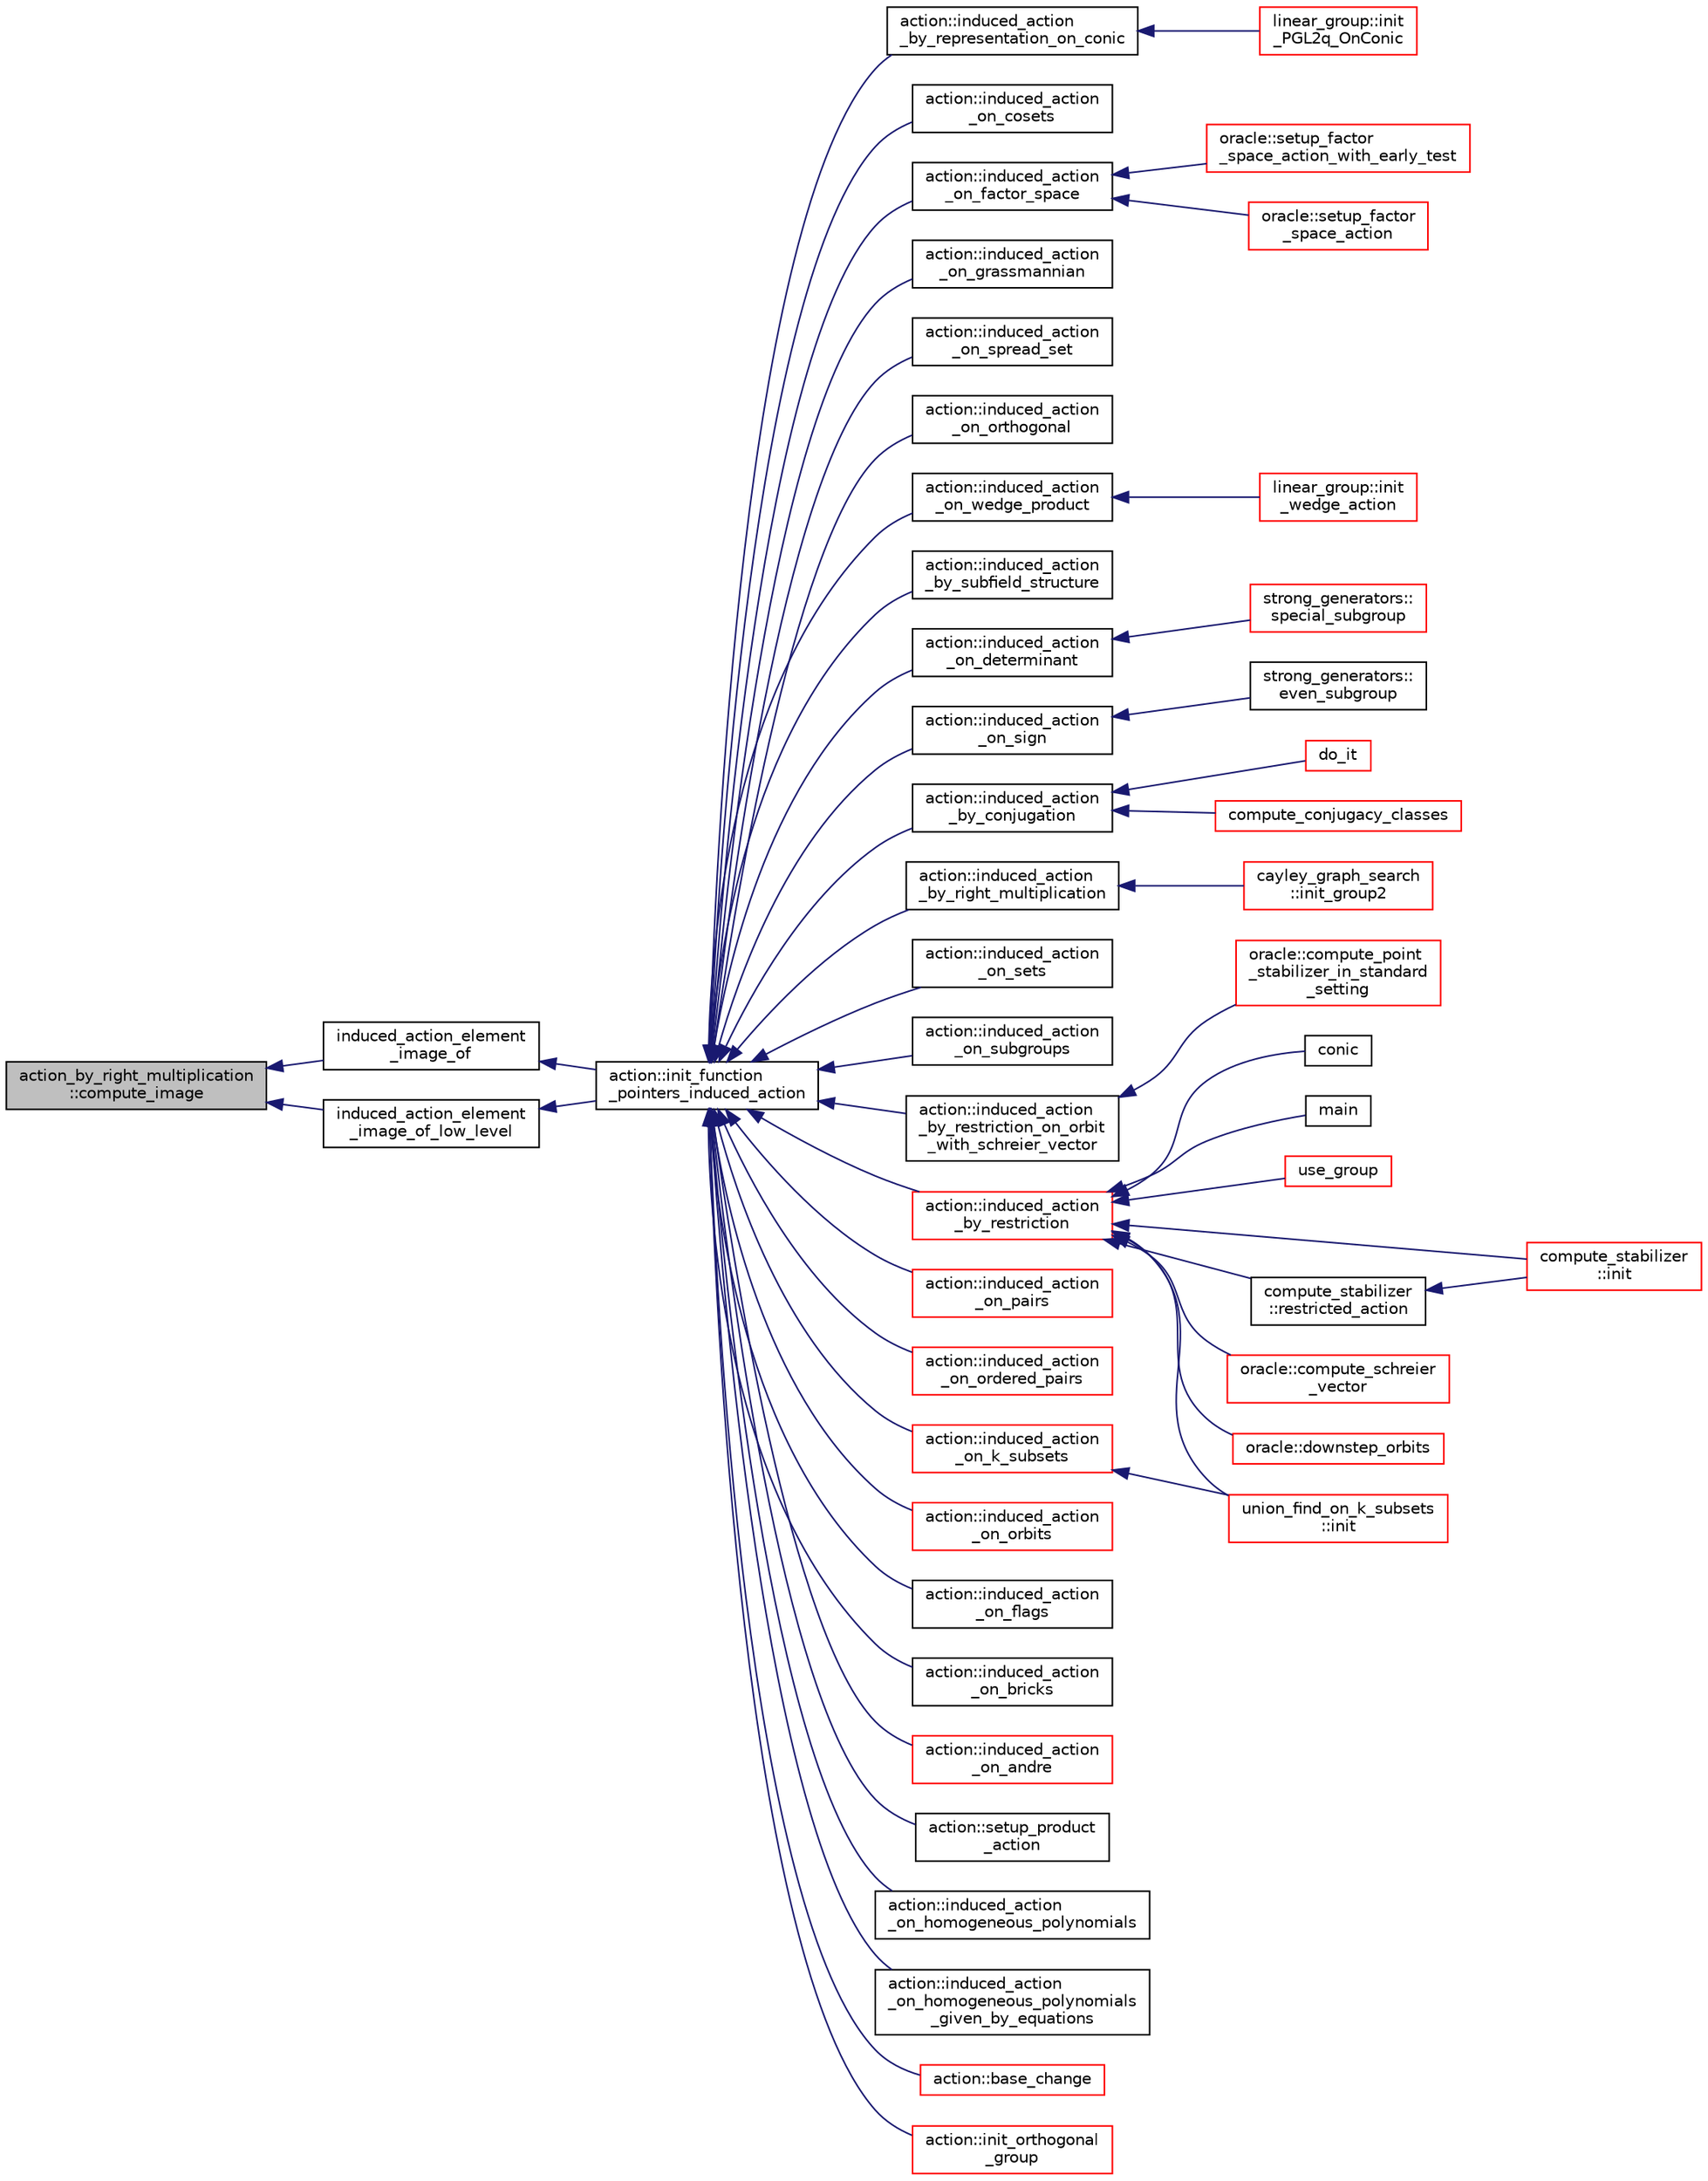 digraph "action_by_right_multiplication::compute_image"
{
  edge [fontname="Helvetica",fontsize="10",labelfontname="Helvetica",labelfontsize="10"];
  node [fontname="Helvetica",fontsize="10",shape=record];
  rankdir="LR";
  Node34 [label="action_by_right_multiplication\l::compute_image",height=0.2,width=0.4,color="black", fillcolor="grey75", style="filled", fontcolor="black"];
  Node34 -> Node35 [dir="back",color="midnightblue",fontsize="10",style="solid",fontname="Helvetica"];
  Node35 [label="induced_action_element\l_image_of",height=0.2,width=0.4,color="black", fillcolor="white", style="filled",URL="$d3/d27/interface_8_c.html#a821850d6c3988dd122de0489cd36f0f0"];
  Node35 -> Node36 [dir="back",color="midnightblue",fontsize="10",style="solid",fontname="Helvetica"];
  Node36 [label="action::init_function\l_pointers_induced_action",height=0.2,width=0.4,color="black", fillcolor="white", style="filled",URL="$d2/d86/classaction.html#a3b9287d084b24f7a3b9532a7589c58de"];
  Node36 -> Node37 [dir="back",color="midnightblue",fontsize="10",style="solid",fontname="Helvetica"];
  Node37 [label="action::induced_action\l_by_representation_on_conic",height=0.2,width=0.4,color="black", fillcolor="white", style="filled",URL="$d2/d86/classaction.html#a228538e3f07bc186db8eb5da8b90f617"];
  Node37 -> Node38 [dir="back",color="midnightblue",fontsize="10",style="solid",fontname="Helvetica"];
  Node38 [label="linear_group::init\l_PGL2q_OnConic",height=0.2,width=0.4,color="red", fillcolor="white", style="filled",URL="$df/d5a/classlinear__group.html#a84c4d6e1849da4c6f8f096a1af2a8270"];
  Node36 -> Node45 [dir="back",color="midnightblue",fontsize="10",style="solid",fontname="Helvetica"];
  Node45 [label="action::induced_action\l_on_cosets",height=0.2,width=0.4,color="black", fillcolor="white", style="filled",URL="$d2/d86/classaction.html#acbdff5ffed42af6a01f07dffb2787237"];
  Node36 -> Node46 [dir="back",color="midnightblue",fontsize="10",style="solid",fontname="Helvetica"];
  Node46 [label="action::induced_action\l_on_factor_space",height=0.2,width=0.4,color="black", fillcolor="white", style="filled",URL="$d2/d86/classaction.html#af501ff2aa74fb6049bee5c01cd8b909b"];
  Node46 -> Node47 [dir="back",color="midnightblue",fontsize="10",style="solid",fontname="Helvetica"];
  Node47 [label="oracle::setup_factor\l_space_action_with_early_test",height=0.2,width=0.4,color="red", fillcolor="white", style="filled",URL="$d7/da7/classoracle.html#a7c26a85886666829e9727df91d2f01ad"];
  Node46 -> Node127 [dir="back",color="midnightblue",fontsize="10",style="solid",fontname="Helvetica"];
  Node127 [label="oracle::setup_factor\l_space_action",height=0.2,width=0.4,color="red", fillcolor="white", style="filled",URL="$d7/da7/classoracle.html#a181e076f112ba1f32f5fb4e8abebdb18"];
  Node36 -> Node128 [dir="back",color="midnightblue",fontsize="10",style="solid",fontname="Helvetica"];
  Node128 [label="action::induced_action\l_on_grassmannian",height=0.2,width=0.4,color="black", fillcolor="white", style="filled",URL="$d2/d86/classaction.html#a295b730ecc0b0bf30f714094fef956ea"];
  Node36 -> Node129 [dir="back",color="midnightblue",fontsize="10",style="solid",fontname="Helvetica"];
  Node129 [label="action::induced_action\l_on_spread_set",height=0.2,width=0.4,color="black", fillcolor="white", style="filled",URL="$d2/d86/classaction.html#a7c5839c650592f083dc850d81ed05a5b"];
  Node36 -> Node130 [dir="back",color="midnightblue",fontsize="10",style="solid",fontname="Helvetica"];
  Node130 [label="action::induced_action\l_on_orthogonal",height=0.2,width=0.4,color="black", fillcolor="white", style="filled",URL="$d2/d86/classaction.html#a4f191cee643a81d7f18a4d729084e945"];
  Node36 -> Node131 [dir="back",color="midnightblue",fontsize="10",style="solid",fontname="Helvetica"];
  Node131 [label="action::induced_action\l_on_wedge_product",height=0.2,width=0.4,color="black", fillcolor="white", style="filled",URL="$d2/d86/classaction.html#af13a5da25b8e8597ab695edff222fb6a"];
  Node131 -> Node132 [dir="back",color="midnightblue",fontsize="10",style="solid",fontname="Helvetica"];
  Node132 [label="linear_group::init\l_wedge_action",height=0.2,width=0.4,color="red", fillcolor="white", style="filled",URL="$df/d5a/classlinear__group.html#a16a8a2a5fdc535f2263210ca7943119e"];
  Node36 -> Node133 [dir="back",color="midnightblue",fontsize="10",style="solid",fontname="Helvetica"];
  Node133 [label="action::induced_action\l_by_subfield_structure",height=0.2,width=0.4,color="black", fillcolor="white", style="filled",URL="$d2/d86/classaction.html#add42951bdab176ceed6cc4af05dfa948"];
  Node36 -> Node134 [dir="back",color="midnightblue",fontsize="10",style="solid",fontname="Helvetica"];
  Node134 [label="action::induced_action\l_on_determinant",height=0.2,width=0.4,color="black", fillcolor="white", style="filled",URL="$d2/d86/classaction.html#aa6b9d3c2ded2cae185ee31f2200ad0b5"];
  Node134 -> Node135 [dir="back",color="midnightblue",fontsize="10",style="solid",fontname="Helvetica"];
  Node135 [label="strong_generators::\lspecial_subgroup",height=0.2,width=0.4,color="red", fillcolor="white", style="filled",URL="$dc/d09/classstrong__generators.html#a78e9e4d012bb440194e2874c40ca9e29"];
  Node36 -> Node137 [dir="back",color="midnightblue",fontsize="10",style="solid",fontname="Helvetica"];
  Node137 [label="action::induced_action\l_on_sign",height=0.2,width=0.4,color="black", fillcolor="white", style="filled",URL="$d2/d86/classaction.html#ab17b07971b94eae7c5efa21b33f643f1"];
  Node137 -> Node138 [dir="back",color="midnightblue",fontsize="10",style="solid",fontname="Helvetica"];
  Node138 [label="strong_generators::\leven_subgroup",height=0.2,width=0.4,color="black", fillcolor="white", style="filled",URL="$dc/d09/classstrong__generators.html#a8c1a171968f012ec245b0487a6af66e0"];
  Node36 -> Node139 [dir="back",color="midnightblue",fontsize="10",style="solid",fontname="Helvetica"];
  Node139 [label="action::induced_action\l_by_conjugation",height=0.2,width=0.4,color="black", fillcolor="white", style="filled",URL="$d2/d86/classaction.html#a45fb7703c6acac791acdcde339d21cc2"];
  Node139 -> Node140 [dir="back",color="midnightblue",fontsize="10",style="solid",fontname="Helvetica"];
  Node140 [label="do_it",height=0.2,width=0.4,color="red", fillcolor="white", style="filled",URL="$da/da3/burnside_8_c.html#a6a1ed4d46bdb13e56112f47f0565c25b"];
  Node139 -> Node142 [dir="back",color="midnightblue",fontsize="10",style="solid",fontname="Helvetica"];
  Node142 [label="compute_conjugacy_classes",height=0.2,width=0.4,color="red", fillcolor="white", style="filled",URL="$dc/dd4/group__actions_8h.html#a3a3f311d8e19e481707b3e54dbb35066"];
  Node36 -> Node147 [dir="back",color="midnightblue",fontsize="10",style="solid",fontname="Helvetica"];
  Node147 [label="action::induced_action\l_by_right_multiplication",height=0.2,width=0.4,color="black", fillcolor="white", style="filled",URL="$d2/d86/classaction.html#aafa2818d9d98046507e2754938be0c04"];
  Node147 -> Node148 [dir="back",color="midnightblue",fontsize="10",style="solid",fontname="Helvetica"];
  Node148 [label="cayley_graph_search\l::init_group2",height=0.2,width=0.4,color="red", fillcolor="white", style="filled",URL="$de/dae/classcayley__graph__search.html#ac765646a4795740d7ac0a9407bf35f32"];
  Node36 -> Node150 [dir="back",color="midnightblue",fontsize="10",style="solid",fontname="Helvetica"];
  Node150 [label="action::induced_action\l_on_sets",height=0.2,width=0.4,color="black", fillcolor="white", style="filled",URL="$d2/d86/classaction.html#a09639acee6b88644c103b17050cc32f1"];
  Node36 -> Node151 [dir="back",color="midnightblue",fontsize="10",style="solid",fontname="Helvetica"];
  Node151 [label="action::induced_action\l_on_subgroups",height=0.2,width=0.4,color="black", fillcolor="white", style="filled",URL="$d2/d86/classaction.html#ad0de7ea45a2a73c1b8e0f52ee3ce4610"];
  Node36 -> Node152 [dir="back",color="midnightblue",fontsize="10",style="solid",fontname="Helvetica"];
  Node152 [label="action::induced_action\l_by_restriction_on_orbit\l_with_schreier_vector",height=0.2,width=0.4,color="black", fillcolor="white", style="filled",URL="$d2/d86/classaction.html#ad3ddab72625d9bebe7ac8eaef488cf4c"];
  Node152 -> Node153 [dir="back",color="midnightblue",fontsize="10",style="solid",fontname="Helvetica"];
  Node153 [label="oracle::compute_point\l_stabilizer_in_standard\l_setting",height=0.2,width=0.4,color="red", fillcolor="white", style="filled",URL="$d7/da7/classoracle.html#afa7b2b71cd2ccbb807a740d6e1085982"];
  Node36 -> Node154 [dir="back",color="midnightblue",fontsize="10",style="solid",fontname="Helvetica"];
  Node154 [label="action::induced_action\l_by_restriction",height=0.2,width=0.4,color="red", fillcolor="white", style="filled",URL="$d2/d86/classaction.html#a37c21f74a97c921d882a308370c06357"];
  Node154 -> Node58 [dir="back",color="midnightblue",fontsize="10",style="solid",fontname="Helvetica"];
  Node58 [label="conic",height=0.2,width=0.4,color="black", fillcolor="white", style="filled",URL="$d4/de8/conic_8_c.html#a96def9474b981a9d5831a9b48d85d652"];
  Node154 -> Node155 [dir="back",color="midnightblue",fontsize="10",style="solid",fontname="Helvetica"];
  Node155 [label="main",height=0.2,width=0.4,color="black", fillcolor="white", style="filled",URL="$d5/d0d/apps_2projective__space_2polar_8_c.html#a217dbf8b442f20279ea00b898af96f52"];
  Node154 -> Node85 [dir="back",color="midnightblue",fontsize="10",style="solid",fontname="Helvetica"];
  Node85 [label="use_group",height=0.2,width=0.4,color="red", fillcolor="white", style="filled",URL="$d9/d9f/all__cliques_8_c.html#aba62531e97173264c39afe2c7857af31"];
  Node154 -> Node156 [dir="back",color="midnightblue",fontsize="10",style="solid",fontname="Helvetica"];
  Node156 [label="union_find_on_k_subsets\l::init",height=0.2,width=0.4,color="red", fillcolor="white", style="filled",URL="$d3/d1b/classunion__find__on__k__subsets.html#aad0de310a8e8df1ff78ee2eaf3ec1e54"];
  Node154 -> Node158 [dir="back",color="midnightblue",fontsize="10",style="solid",fontname="Helvetica"];
  Node158 [label="compute_stabilizer\l::init",height=0.2,width=0.4,color="red", fillcolor="white", style="filled",URL="$d8/d30/classcompute__stabilizer.html#a36a1729430f317a65559220a8206a7d7"];
  Node154 -> Node163 [dir="back",color="midnightblue",fontsize="10",style="solid",fontname="Helvetica"];
  Node163 [label="compute_stabilizer\l::restricted_action",height=0.2,width=0.4,color="black", fillcolor="white", style="filled",URL="$d8/d30/classcompute__stabilizer.html#a895df470da0ac14f812c3c4b6f2280b9"];
  Node163 -> Node158 [dir="back",color="midnightblue",fontsize="10",style="solid",fontname="Helvetica"];
  Node154 -> Node164 [dir="back",color="midnightblue",fontsize="10",style="solid",fontname="Helvetica"];
  Node164 [label="oracle::compute_schreier\l_vector",height=0.2,width=0.4,color="red", fillcolor="white", style="filled",URL="$d7/da7/classoracle.html#a1ba7d398b51ed70f89b5ea54adb7b089"];
  Node154 -> Node174 [dir="back",color="midnightblue",fontsize="10",style="solid",fontname="Helvetica"];
  Node174 [label="oracle::downstep_orbits",height=0.2,width=0.4,color="red", fillcolor="white", style="filled",URL="$d7/da7/classoracle.html#a65ea623f3a7b2e3dba4e29638207bc53"];
  Node36 -> Node194 [dir="back",color="midnightblue",fontsize="10",style="solid",fontname="Helvetica"];
  Node194 [label="action::induced_action\l_on_pairs",height=0.2,width=0.4,color="red", fillcolor="white", style="filled",URL="$d2/d86/classaction.html#a4b01c7b3cc749218e9dbd84b9fed90b3"];
  Node36 -> Node196 [dir="back",color="midnightblue",fontsize="10",style="solid",fontname="Helvetica"];
  Node196 [label="action::induced_action\l_on_ordered_pairs",height=0.2,width=0.4,color="red", fillcolor="white", style="filled",URL="$d2/d86/classaction.html#ad290e0cc115881e0b9ddab7f7071975e"];
  Node36 -> Node197 [dir="back",color="midnightblue",fontsize="10",style="solid",fontname="Helvetica"];
  Node197 [label="action::induced_action\l_on_k_subsets",height=0.2,width=0.4,color="red", fillcolor="white", style="filled",URL="$d2/d86/classaction.html#a2eb6058853cffc4c099099e07ecbe612"];
  Node197 -> Node156 [dir="back",color="midnightblue",fontsize="10",style="solid",fontname="Helvetica"];
  Node36 -> Node199 [dir="back",color="midnightblue",fontsize="10",style="solid",fontname="Helvetica"];
  Node199 [label="action::induced_action\l_on_orbits",height=0.2,width=0.4,color="red", fillcolor="white", style="filled",URL="$d2/d86/classaction.html#a875913e4919877fe3dcae039ce44d7d8"];
  Node36 -> Node203 [dir="back",color="midnightblue",fontsize="10",style="solid",fontname="Helvetica"];
  Node203 [label="action::induced_action\l_on_flags",height=0.2,width=0.4,color="black", fillcolor="white", style="filled",URL="$d2/d86/classaction.html#afb1ac2fda2a79462e38c133330982341"];
  Node36 -> Node204 [dir="back",color="midnightblue",fontsize="10",style="solid",fontname="Helvetica"];
  Node204 [label="action::induced_action\l_on_bricks",height=0.2,width=0.4,color="black", fillcolor="white", style="filled",URL="$d2/d86/classaction.html#a71c71472fda2eefb125cd852d5feb306"];
  Node36 -> Node205 [dir="back",color="midnightblue",fontsize="10",style="solid",fontname="Helvetica"];
  Node205 [label="action::induced_action\l_on_andre",height=0.2,width=0.4,color="red", fillcolor="white", style="filled",URL="$d2/d86/classaction.html#a917efe5d7ae49b86dbf397540939fea4"];
  Node36 -> Node207 [dir="back",color="midnightblue",fontsize="10",style="solid",fontname="Helvetica"];
  Node207 [label="action::setup_product\l_action",height=0.2,width=0.4,color="black", fillcolor="white", style="filled",URL="$d2/d86/classaction.html#a35c717fb546189c007a89bb7b133e2f6"];
  Node36 -> Node208 [dir="back",color="midnightblue",fontsize="10",style="solid",fontname="Helvetica"];
  Node208 [label="action::induced_action\l_on_homogeneous_polynomials",height=0.2,width=0.4,color="black", fillcolor="white", style="filled",URL="$d2/d86/classaction.html#acafe8fb1e63926ce35338a292b621f8a"];
  Node36 -> Node209 [dir="back",color="midnightblue",fontsize="10",style="solid",fontname="Helvetica"];
  Node209 [label="action::induced_action\l_on_homogeneous_polynomials\l_given_by_equations",height=0.2,width=0.4,color="black", fillcolor="white", style="filled",URL="$d2/d86/classaction.html#a8f8df8dabfaa711297c20d44a2c1946a"];
  Node36 -> Node210 [dir="back",color="midnightblue",fontsize="10",style="solid",fontname="Helvetica"];
  Node210 [label="action::base_change",height=0.2,width=0.4,color="red", fillcolor="white", style="filled",URL="$d2/d86/classaction.html#a1cab1a81da804692affaf9b7060c90f6"];
  Node36 -> Node238 [dir="back",color="midnightblue",fontsize="10",style="solid",fontname="Helvetica"];
  Node238 [label="action::init_orthogonal\l_group",height=0.2,width=0.4,color="red", fillcolor="white", style="filled",URL="$d2/d86/classaction.html#a2cfe124956ed67d8b7a927bb44847cc2"];
  Node34 -> Node246 [dir="back",color="midnightblue",fontsize="10",style="solid",fontname="Helvetica"];
  Node246 [label="induced_action_element\l_image_of_low_level",height=0.2,width=0.4,color="black", fillcolor="white", style="filled",URL="$d3/d27/interface_8_c.html#aa4bc5f68829829d9a41223c260c658c5"];
  Node246 -> Node36 [dir="back",color="midnightblue",fontsize="10",style="solid",fontname="Helvetica"];
}
